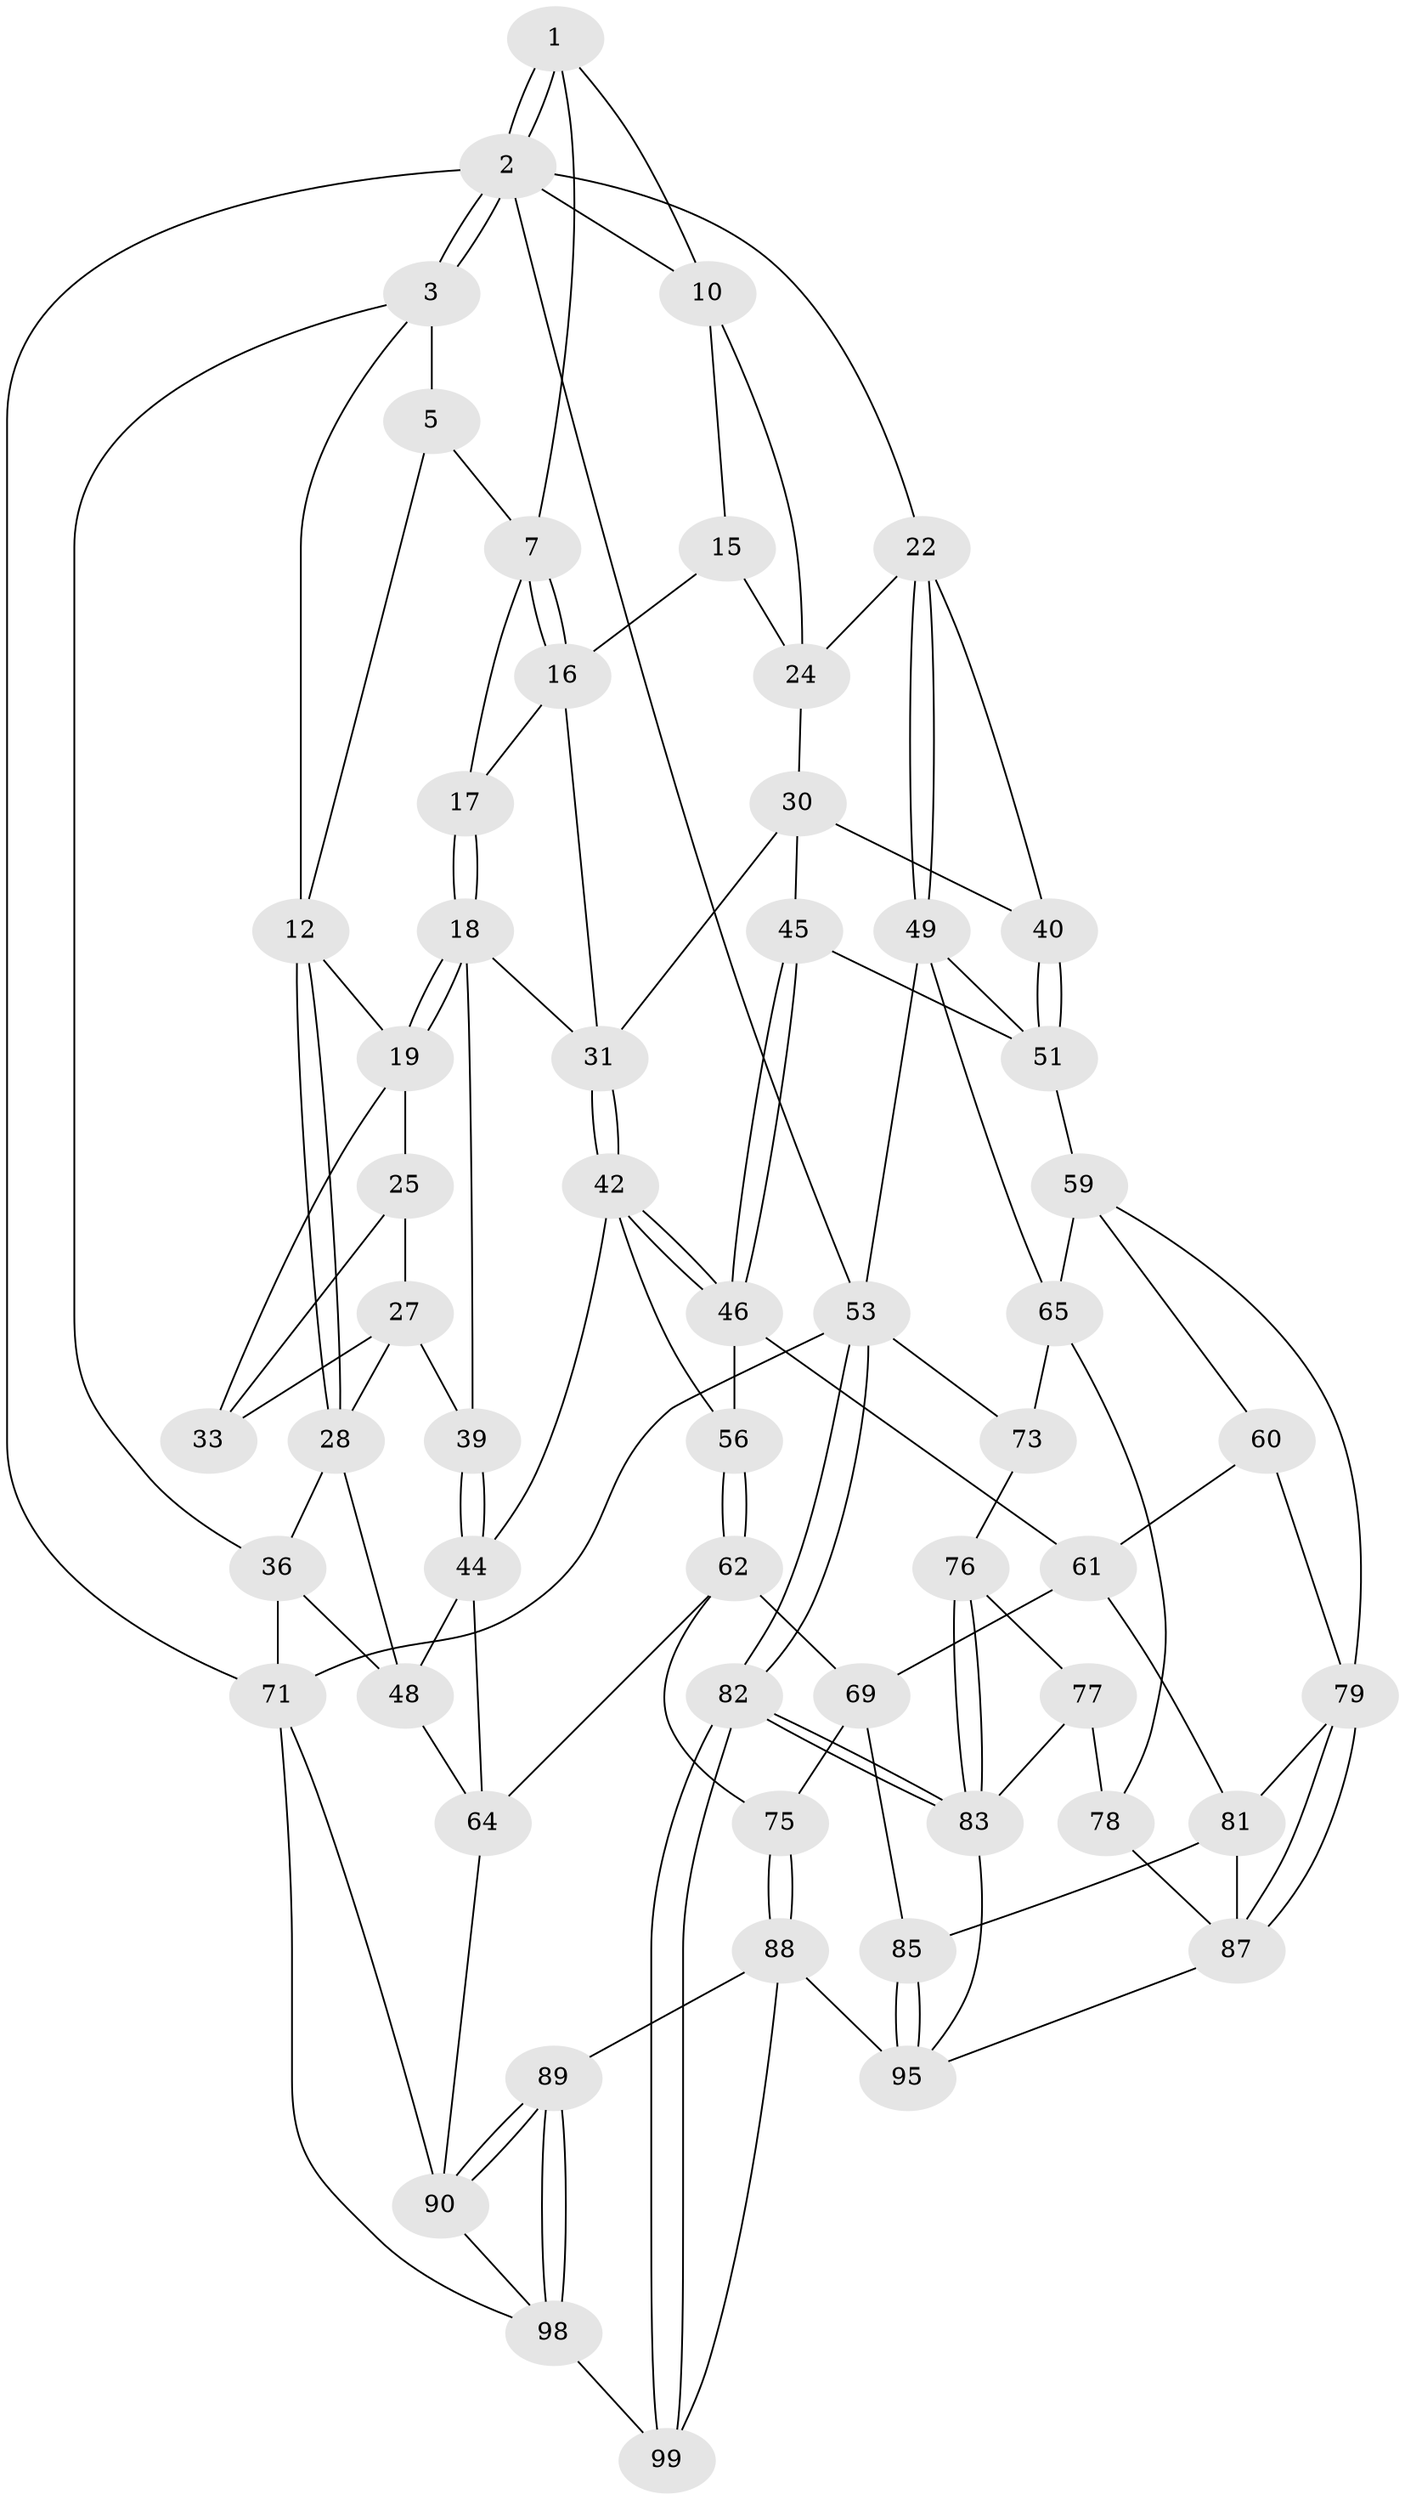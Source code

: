 // original degree distribution, {3: 0.02, 6: 0.2, 5: 0.56, 4: 0.22}
// Generated by graph-tools (version 1.1) at 2025/42/03/06/25 10:42:26]
// undirected, 57 vertices, 128 edges
graph export_dot {
graph [start="1"]
  node [color=gray90,style=filled];
  1 [pos="+0.3016186476411646+0",super="+6"];
  2 [pos="+0+0",super="+11"];
  3 [pos="+0+0.011354199903451318",super="+4"];
  5 [pos="+0.2883956854468029+0",super="+9"];
  7 [pos="+0.5196073760471651+0.10285501368143873",super="+8"];
  10 [pos="+1+0",super="+14"];
  12 [pos="+0.033948079765317905+0.1515969527158273",super="+13"];
  15 [pos="+0.6167835075933377+0.18941958587415997"];
  16 [pos="+0.5541788016065925+0.16149379542763184",super="+21"];
  17 [pos="+0.3333453142586714+0.20865411108571807"];
  18 [pos="+0.3223424564392316+0.2340614731606728",super="+37"];
  19 [pos="+0.2830797344122803+0.240342295088358",super="+20"];
  22 [pos="+1+0.11860206536537228",super="+23"];
  24 [pos="+0.7645728301750189+0.32130946185791015",super="+29"];
  25 [pos="+0.15042980685569066+0.2548223141683337",super="+26"];
  27 [pos="+0.1479533007697432+0.3983259750357908",super="+38"];
  28 [pos="+0.12032986988836941+0.4064981247152313",super="+35"];
  30 [pos="+0.5262036071613112+0.389941324231039",super="+41"];
  31 [pos="+0.5078639338536343+0.38671999368029925",super="+32"];
  33 [pos="+0.23473311881120046+0.2802915695421778",super="+34"];
  36 [pos="+0+0.3866596797029844",super="+58"];
  39 [pos="+0.28003274869620426+0.435723052781504"];
  40 [pos="+0.7918586530247135+0.388321462796549"];
  42 [pos="+0.46278363583080134+0.454940555363696",super="+43"];
  44 [pos="+0.30760649387616834+0.5049764675093443",super="+47"];
  45 [pos="+0.6034701333703516+0.5056930417621476"];
  46 [pos="+0.5419590326881089+0.5661028865303412",super="+55"];
  48 [pos="+0.09057999555639966+0.5171654490140147",super="+57"];
  49 [pos="+1+0.4941523410025996",super="+50"];
  51 [pos="+0.842434582564143+0.5131893072973277",super="+52"];
  53 [pos="+1+1",super="+54"];
  56 [pos="+0.46931278304366925+0.5938913285880772"];
  59 [pos="+0.6460168722581056+0.6534182729869854",super="+67"];
  60 [pos="+0.5849071416059884+0.6534559429707478"];
  61 [pos="+0.5514725980499984+0.6494388952393464",super="+68"];
  62 [pos="+0.40526611704612864+0.6490235403911406",super="+63"];
  64 [pos="+0.2808871335218977+0.6531966306580514",super="+70"];
  65 [pos="+0.8761703669266304+0.5497179574260966",super="+66"];
  69 [pos="+0.4669795987297662+0.6947315374529657",super="+74"];
  71 [pos="+0+0.9738758688587025",super="+72"];
  73 [pos="+0.878179438738123+0.5732215964459948"];
  75 [pos="+0.39273556796614617+0.784441214040113"];
  76 [pos="+0.8610204424380957+0.6735077048105713"];
  77 [pos="+0.8117291349879743+0.7386550679759508",super="+92"];
  78 [pos="+0.7355248433977581+0.746117534806299",super="+86"];
  79 [pos="+0.6117252449031765+0.7851314027609458",super="+80"];
  81 [pos="+0.5285586581927639+0.7097858763267336",super="+84"];
  82 [pos="+1+1"];
  83 [pos="+1+1",super="+91"];
  85 [pos="+0.4478335842758883+0.7987420474380563"];
  87 [pos="+0.615553916455203+0.8542304001461125",super="+93"];
  88 [pos="+0.3296867098825724+0.8813335818979723",super="+96"];
  89 [pos="+0.2478926408992437+0.8855518225472543"];
  90 [pos="+0.19368087953632077+0.7207482691804806",super="+94"];
  95 [pos="+0.48477700791673667+1",super="+97"];
  98 [pos="+0.21834111814529888+0.9226758702131622",super="+100"];
  99 [pos="+0.4656485812532516+1"];
  1 -- 2;
  1 -- 2;
  1 -- 10;
  1 -- 7;
  2 -- 3;
  2 -- 3;
  2 -- 10;
  2 -- 53;
  2 -- 22;
  2 -- 71;
  3 -- 36;
  3 -- 12;
  3 -- 5;
  5 -- 7;
  5 -- 12;
  7 -- 16;
  7 -- 16;
  7 -- 17;
  10 -- 24;
  10 -- 15;
  12 -- 28;
  12 -- 28;
  12 -- 19;
  15 -- 16;
  15 -- 24;
  16 -- 17;
  16 -- 31;
  17 -- 18;
  17 -- 18;
  18 -- 19;
  18 -- 19;
  18 -- 39;
  18 -- 31;
  19 -- 25;
  19 -- 33;
  22 -- 49;
  22 -- 49;
  22 -- 24;
  22 -- 40;
  24 -- 30;
  25 -- 33 [weight=2];
  25 -- 27;
  27 -- 28;
  27 -- 33;
  27 -- 39;
  28 -- 48;
  28 -- 36;
  30 -- 31;
  30 -- 40;
  30 -- 45;
  31 -- 42;
  31 -- 42;
  36 -- 71;
  36 -- 48;
  39 -- 44;
  39 -- 44;
  40 -- 51;
  40 -- 51;
  42 -- 46;
  42 -- 46;
  42 -- 56;
  42 -- 44;
  44 -- 48;
  44 -- 64;
  45 -- 46;
  45 -- 46;
  45 -- 51;
  46 -- 56;
  46 -- 61;
  48 -- 64;
  49 -- 53;
  49 -- 65;
  49 -- 51;
  51 -- 59;
  53 -- 82;
  53 -- 82;
  53 -- 73;
  53 -- 71;
  56 -- 62;
  56 -- 62;
  59 -- 60;
  59 -- 79;
  59 -- 65;
  60 -- 61;
  60 -- 79;
  61 -- 81;
  61 -- 69;
  62 -- 69;
  62 -- 64;
  62 -- 75;
  64 -- 90;
  65 -- 73;
  65 -- 78;
  69 -- 75;
  69 -- 85;
  71 -- 98;
  71 -- 90;
  73 -- 76;
  75 -- 88;
  75 -- 88;
  76 -- 77;
  76 -- 83;
  76 -- 83;
  77 -- 78 [weight=2];
  77 -- 83;
  78 -- 87;
  79 -- 87;
  79 -- 87;
  79 -- 81;
  81 -- 85;
  81 -- 87;
  82 -- 83;
  82 -- 83;
  82 -- 99;
  82 -- 99;
  83 -- 95;
  85 -- 95;
  85 -- 95;
  87 -- 95;
  88 -- 89;
  88 -- 99;
  88 -- 95;
  89 -- 90;
  89 -- 90;
  89 -- 98;
  89 -- 98;
  90 -- 98;
  98 -- 99;
}
